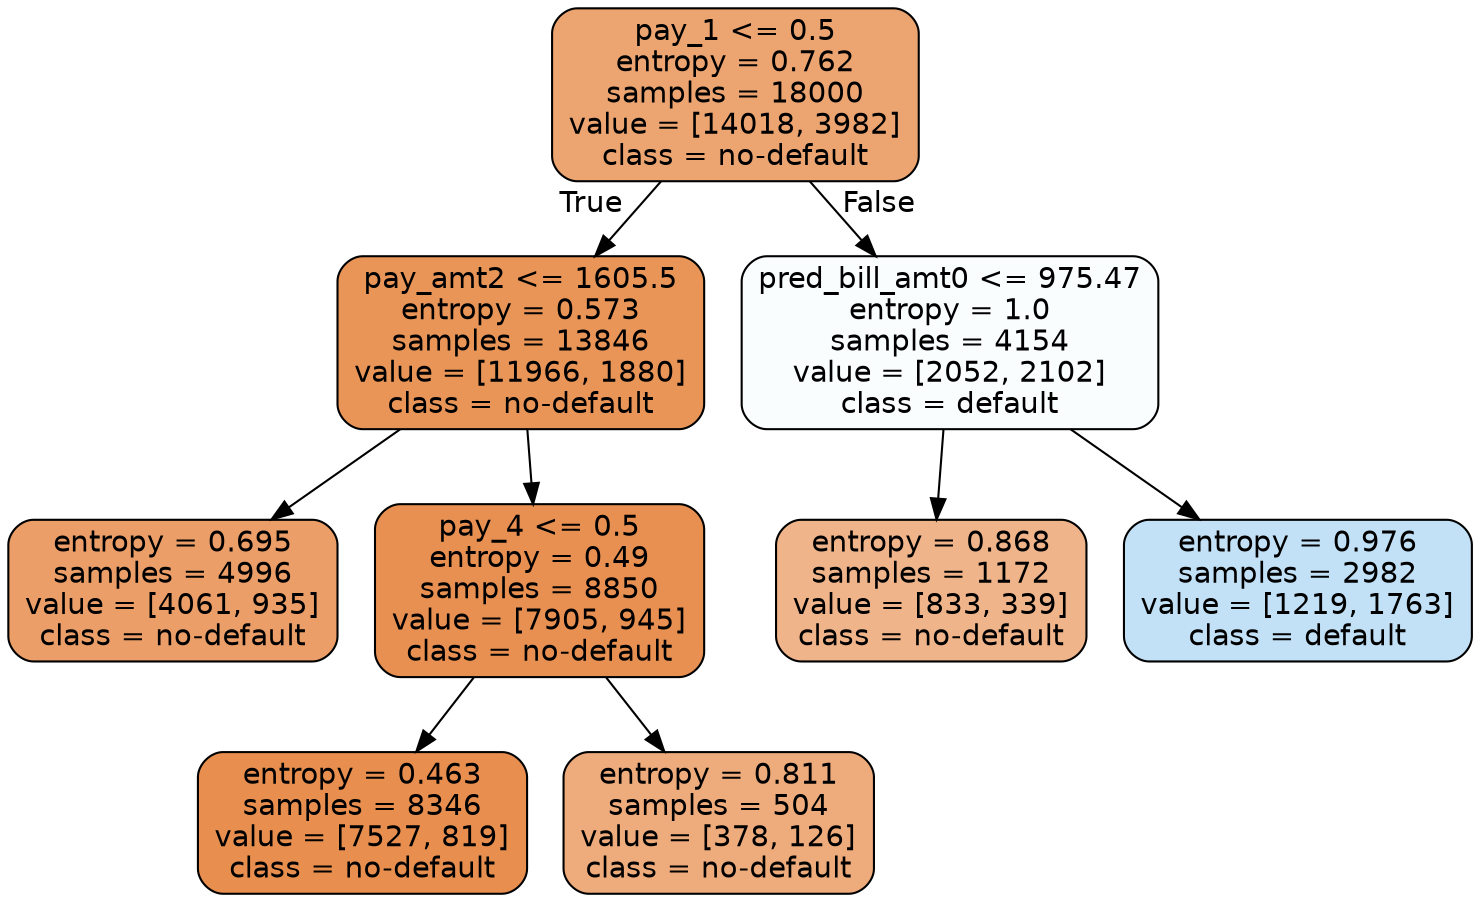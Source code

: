 digraph Tree {
node [shape=box, style="filled, rounded", color="black", fontname=helvetica] ;
edge [fontname=helvetica] ;
0 [label="pay_1 <= 0.5\nentropy = 0.762\nsamples = 18000\nvalue = [14018, 3982]\nclass = no-default", fillcolor="#eca571"] ;
1 [label="pay_amt2 <= 1605.5\nentropy = 0.573\nsamples = 13846\nvalue = [11966, 1880]\nclass = no-default", fillcolor="#e99558"] ;
0 -> 1 [labeldistance=2.5, labelangle=45, headlabel="True"] ;
5 [label="entropy = 0.695\nsamples = 4996\nvalue = [4061, 935]\nclass = no-default", fillcolor="#eb9e67"] ;
1 -> 5 ;
6 [label="pay_4 <= 0.5\nentropy = 0.49\nsamples = 8850\nvalue = [7905, 945]\nclass = no-default", fillcolor="#e89051"] ;
1 -> 6 ;
7 [label="entropy = 0.463\nsamples = 8346\nvalue = [7527, 819]\nclass = no-default", fillcolor="#e88f4f"] ;
6 -> 7 ;
8 [label="entropy = 0.811\nsamples = 504\nvalue = [378, 126]\nclass = no-default", fillcolor="#eeab7b"] ;
6 -> 8 ;
2 [label="pred_bill_amt0 <= 975.47\nentropy = 1.0\nsamples = 4154\nvalue = [2052, 2102]\nclass = default", fillcolor="#fafdfe"] ;
0 -> 2 [labeldistance=2.5, labelangle=-45, headlabel="False"] ;
3 [label="entropy = 0.868\nsamples = 1172\nvalue = [833, 339]\nclass = no-default", fillcolor="#f0b48a"] ;
2 -> 3 ;
4 [label="entropy = 0.976\nsamples = 2982\nvalue = [1219, 1763]\nclass = default", fillcolor="#c2e1f7"] ;
2 -> 4 ;
}
